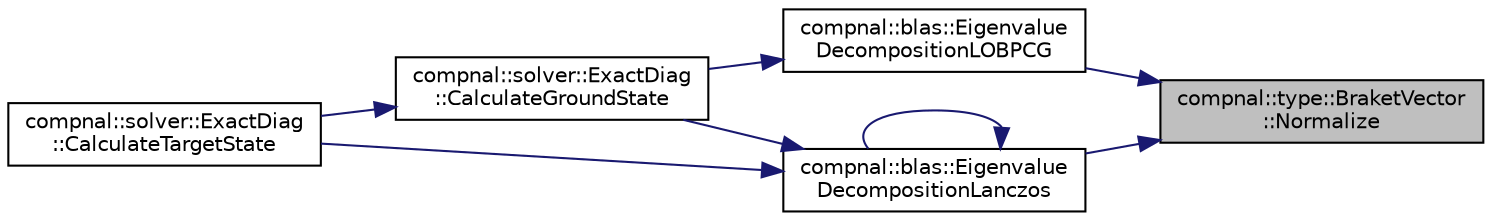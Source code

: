 digraph "compnal::type::BraketVector::Normalize"
{
 // INTERACTIVE_SVG=YES
 // LATEX_PDF_SIZE
  edge [fontname="Helvetica",fontsize="10",labelfontname="Helvetica",labelfontsize="10"];
  node [fontname="Helvetica",fontsize="10",shape=record];
  rankdir="RL";
  Node1 [label="compnal::type::BraketVector\l::Normalize",height=0.2,width=0.4,color="black", fillcolor="grey75", style="filled", fontcolor="black",tooltip="Noemalize BraketVector."];
  Node1 -> Node2 [dir="back",color="midnightblue",fontsize="10",style="solid",fontname="Helvetica"];
  Node2 [label="compnal::blas::Eigenvalue\lDecompositionLanczos",height=0.2,width=0.4,color="black", fillcolor="white", style="filled",URL="$d4/ded/namespacecompnal_1_1blas.html#a41a8fbd0adade2a6702b987c653abf7b",tooltip=" "];
  Node2 -> Node3 [dir="back",color="midnightblue",fontsize="10",style="solid",fontname="Helvetica"];
  Node3 [label="compnal::solver::ExactDiag\l::CalculateGroundState",height=0.2,width=0.4,color="black", fillcolor="white", style="filled",URL="$de/d7d/classcompnal_1_1solver_1_1_exact_diag.html#a0e57f30ab281b750b7ebbb24ade22afd",tooltip="Calculate ground state by the exact diagonalization method."];
  Node3 -> Node4 [dir="back",color="midnightblue",fontsize="10",style="solid",fontname="Helvetica"];
  Node4 [label="compnal::solver::ExactDiag\l::CalculateTargetState",height=0.2,width=0.4,color="black", fillcolor="white", style="filled",URL="$de/d7d/classcompnal_1_1solver_1_1_exact_diag.html#a22420e816fb2c86f9e710312e8f346e2",tooltip=" "];
  Node2 -> Node4 [dir="back",color="midnightblue",fontsize="10",style="solid",fontname="Helvetica"];
  Node2 -> Node2 [dir="back",color="midnightblue",fontsize="10",style="solid",fontname="Helvetica"];
  Node1 -> Node5 [dir="back",color="midnightblue",fontsize="10",style="solid",fontname="Helvetica"];
  Node5 [label="compnal::blas::Eigenvalue\lDecompositionLOBPCG",height=0.2,width=0.4,color="black", fillcolor="white", style="filled",URL="$d4/ded/namespacecompnal_1_1blas.html#a1f728907b3675c8558f09749abf793af",tooltip=" "];
  Node5 -> Node3 [dir="back",color="midnightblue",fontsize="10",style="solid",fontname="Helvetica"];
}
